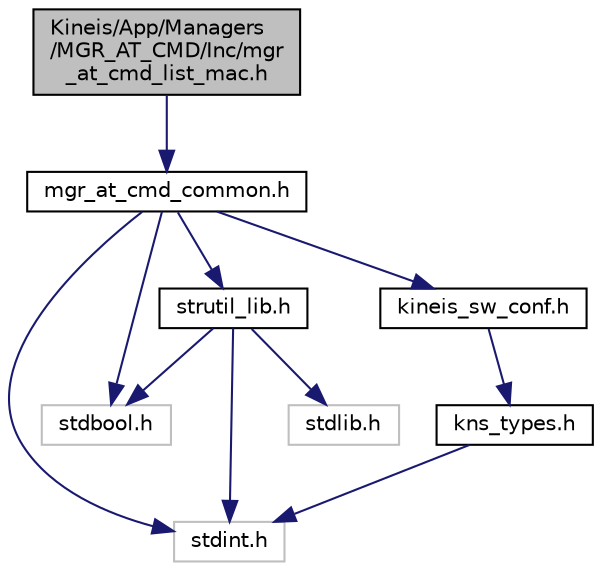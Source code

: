 digraph "Kineis/App/Managers/MGR_AT_CMD/Inc/mgr_at_cmd_list_mac.h"
{
 // INTERACTIVE_SVG=YES
 // LATEX_PDF_SIZE
  edge [fontname="Helvetica",fontsize="10",labelfontname="Helvetica",labelfontsize="10"];
  node [fontname="Helvetica",fontsize="10",shape=record];
  Node1 [label="Kineis/App/Managers\l/MGR_AT_CMD/Inc/mgr\l_at_cmd_list_mac.h",height=0.2,width=0.4,color="black", fillcolor="grey75", style="filled", fontcolor="black",tooltip="subset of AT commands concerning Kinéis Medium Acces Channel (MAC)."];
  Node1 -> Node2 [color="midnightblue",fontsize="10",style="solid",fontname="Helvetica"];
  Node2 [label="mgr_at_cmd_common.h",height=0.2,width=0.4,color="black", fillcolor="white", style="filled",URL="$d5/d58/mgr__at__cmd__common_8h.html",tooltip="header file for common part of the AT cmd manager"];
  Node2 -> Node3 [color="midnightblue",fontsize="10",style="solid",fontname="Helvetica"];
  Node3 [label="stdint.h",height=0.2,width=0.4,color="grey75", fillcolor="white", style="filled",tooltip=" "];
  Node2 -> Node4 [color="midnightblue",fontsize="10",style="solid",fontname="Helvetica"];
  Node4 [label="stdbool.h",height=0.2,width=0.4,color="grey75", fillcolor="white", style="filled",tooltip=" "];
  Node2 -> Node5 [color="midnightblue",fontsize="10",style="solid",fontname="Helvetica"];
  Node5 [label="strutil_lib.h",height=0.2,width=0.4,color="black", fillcolor="white", style="filled",URL="$df/d36/strutil__lib_8h.html",tooltip="small utilities to manipulate strings"];
  Node5 -> Node3 [color="midnightblue",fontsize="10",style="solid",fontname="Helvetica"];
  Node5 -> Node4 [color="midnightblue",fontsize="10",style="solid",fontname="Helvetica"];
  Node5 -> Node6 [color="midnightblue",fontsize="10",style="solid",fontname="Helvetica"];
  Node6 [label="stdlib.h",height=0.2,width=0.4,color="grey75", fillcolor="white", style="filled",tooltip=" "];
  Node2 -> Node7 [color="midnightblue",fontsize="10",style="solid",fontname="Helvetica"];
  Node7 [label="kineis_sw_conf.h",height=0.2,width=0.4,color="black", fillcolor="white", style="filled",URL="$d9/dc4/kineis__sw__conf_8h.html",tooltip="Kineis stack SW configurations depending on platform used."];
  Node7 -> Node8 [color="midnightblue",fontsize="10",style="solid",fontname="Helvetica"];
  Node8 [label="kns_types.h",height=0.2,width=0.4,color="black", fillcolor="white", style="filled",URL="$d8/d85/kns__types_8h.html",tooltip="Kineis types definition."];
  Node8 -> Node3 [color="midnightblue",fontsize="10",style="solid",fontname="Helvetica"];
}
